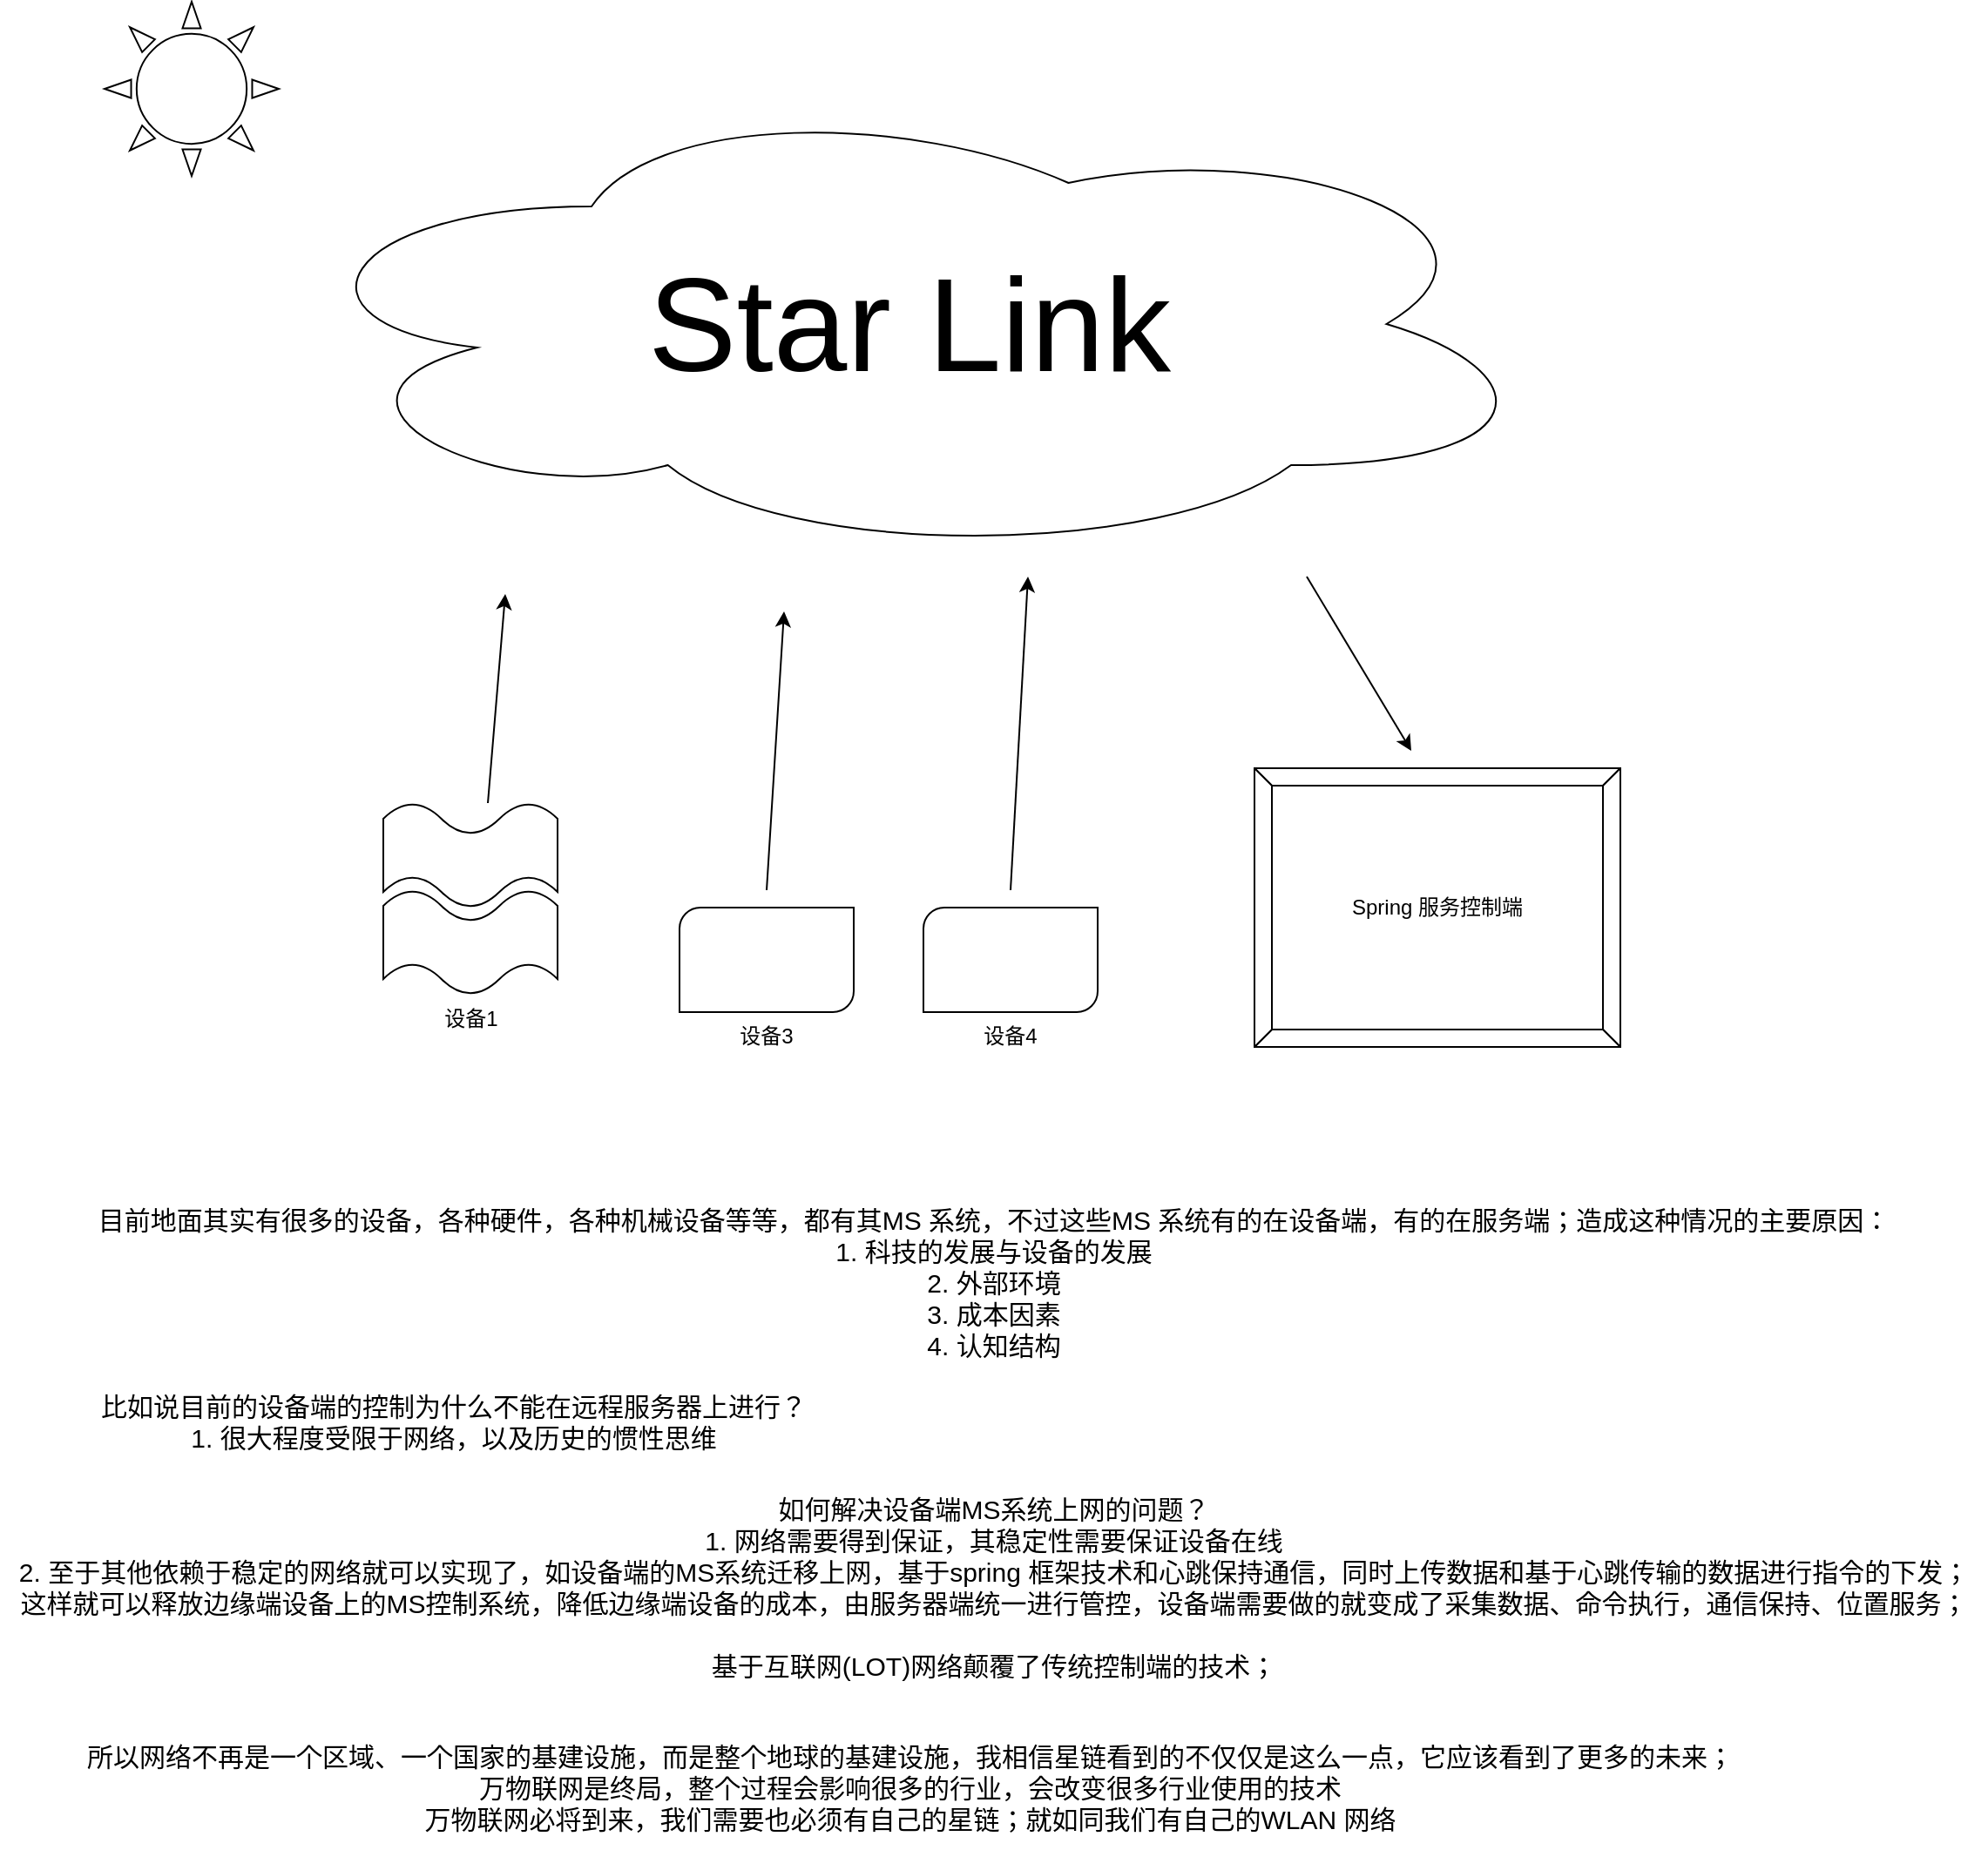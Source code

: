 <mxfile version="24.6.4" type="github">
  <diagram name="第 1 页" id="_oiRRrDQXpKoZCZsNfWV">
    <mxGraphModel dx="1877" dy="530" grid="1" gridSize="10" guides="1" tooltips="1" connect="1" arrows="1" fold="1" page="1" pageScale="1" pageWidth="827" pageHeight="1169" math="0" shadow="0">
      <root>
        <mxCell id="0" />
        <mxCell id="1" parent="0" />
        <mxCell id="ZF7Rlkpuk4chotVmWOWa-1" value="&lt;font style=&quot;font-size: 76px;&quot;&gt;Star Link&lt;/font&gt;" style="ellipse;shape=cloud;whiteSpace=wrap;html=1;" vertex="1" parent="1">
          <mxGeometry x="97" y="60" width="730" height="270" as="geometry" />
        </mxCell>
        <mxCell id="ZF7Rlkpuk4chotVmWOWa-2" value="设备2" style="verticalLabelPosition=bottom;verticalAlign=top;html=1;shape=mxgraph.basic.wave2;dy=0.3;" vertex="1" parent="1">
          <mxGeometry x="160" y="470" width="100" height="60" as="geometry" />
        </mxCell>
        <mxCell id="ZF7Rlkpuk4chotVmWOWa-4" value="设备1" style="verticalLabelPosition=bottom;verticalAlign=top;html=1;shape=mxgraph.basic.wave2;dy=0.3;" vertex="1" parent="1">
          <mxGeometry x="160" y="520" width="100" height="60" as="geometry" />
        </mxCell>
        <mxCell id="ZF7Rlkpuk4chotVmWOWa-5" value="设备3" style="verticalLabelPosition=bottom;verticalAlign=top;html=1;shape=mxgraph.basic.diag_round_rect;dx=6;whiteSpace=wrap;" vertex="1" parent="1">
          <mxGeometry x="330" y="530" width="100" height="60" as="geometry" />
        </mxCell>
        <mxCell id="ZF7Rlkpuk4chotVmWOWa-6" value="设备4" style="verticalLabelPosition=bottom;verticalAlign=top;html=1;shape=mxgraph.basic.diag_round_rect;dx=6;whiteSpace=wrap;" vertex="1" parent="1">
          <mxGeometry x="470" y="530" width="100" height="60" as="geometry" />
        </mxCell>
        <mxCell id="ZF7Rlkpuk4chotVmWOWa-7" value="" style="verticalLabelPosition=bottom;verticalAlign=top;html=1;shape=mxgraph.basic.sun" vertex="1" parent="1">
          <mxGeometry y="10" width="100" height="100" as="geometry" />
        </mxCell>
        <mxCell id="ZF7Rlkpuk4chotVmWOWa-8" value="Spring 服务控制端" style="labelPosition=center;verticalLabelPosition=middle;align=center;html=1;shape=mxgraph.basic.button;dx=10;whiteSpace=wrap;" vertex="1" parent="1">
          <mxGeometry x="660" y="450" width="210" height="160" as="geometry" />
        </mxCell>
        <mxCell id="ZF7Rlkpuk4chotVmWOWa-9" value="" style="endArrow=classic;html=1;rounded=0;" edge="1" parent="1">
          <mxGeometry width="50" height="50" relative="1" as="geometry">
            <mxPoint x="220" y="470" as="sourcePoint" />
            <mxPoint x="230" y="350" as="targetPoint" />
          </mxGeometry>
        </mxCell>
        <mxCell id="ZF7Rlkpuk4chotVmWOWa-11" value="" style="endArrow=classic;html=1;rounded=0;" edge="1" parent="1">
          <mxGeometry width="50" height="50" relative="1" as="geometry">
            <mxPoint x="380" y="520" as="sourcePoint" />
            <mxPoint x="390" y="360" as="targetPoint" />
          </mxGeometry>
        </mxCell>
        <mxCell id="ZF7Rlkpuk4chotVmWOWa-12" value="" style="endArrow=classic;html=1;rounded=0;" edge="1" parent="1">
          <mxGeometry width="50" height="50" relative="1" as="geometry">
            <mxPoint x="520" y="520" as="sourcePoint" />
            <mxPoint x="530" y="340" as="targetPoint" />
          </mxGeometry>
        </mxCell>
        <mxCell id="ZF7Rlkpuk4chotVmWOWa-13" value="" style="endArrow=classic;html=1;rounded=0;" edge="1" parent="1">
          <mxGeometry width="50" height="50" relative="1" as="geometry">
            <mxPoint x="690" y="340" as="sourcePoint" />
            <mxPoint x="750" y="440" as="targetPoint" />
          </mxGeometry>
        </mxCell>
        <mxCell id="ZF7Rlkpuk4chotVmWOWa-14" value="目前地面其实有很多的设备，各种硬件，各种机械设备等等，都有其MS 系统，不过这些MS 系统有的在设备端，有的在服务端；造成这种情况的主要原因：&lt;div style=&quot;font-size: 15px;&quot;&gt;1. 科技的发展与设备的发展&lt;br style=&quot;font-size: 15px;&quot;&gt;2. 外部环境&lt;br style=&quot;font-size: 15px;&quot;&gt;3. 成本因素&lt;br style=&quot;font-size: 15px;&quot;&gt;4. 认知结构&lt;/div&gt;" style="text;html=1;align=center;verticalAlign=middle;resizable=0;points=[];autosize=1;strokeColor=none;fillColor=none;fontSize=15;" vertex="1" parent="1">
          <mxGeometry x="-15" y="695" width="1050" height="100" as="geometry" />
        </mxCell>
        <mxCell id="ZF7Rlkpuk4chotVmWOWa-15" value="比如说目前的设备端的控制为什么不能在远程服务器上进行？&lt;div style=&quot;font-size: 15px;&quot;&gt;1. 很大程度受限于网络，以及历史的惯性思维&lt;br style=&quot;font-size: 15px;&quot;&gt;&lt;/div&gt;" style="text;html=1;align=center;verticalAlign=middle;resizable=0;points=[];autosize=1;strokeColor=none;fillColor=none;fontSize=15;" vertex="1" parent="1">
          <mxGeometry x="-15" y="800" width="430" height="50" as="geometry" />
        </mxCell>
        <mxCell id="ZF7Rlkpuk4chotVmWOWa-16" value="如何解决设备端MS系统上网的问题？&lt;br style=&quot;font-size: 15px;&quot;&gt;1. 网络需要得到保证，其稳定性需要保证设备在线&lt;br style=&quot;font-size: 15px;&quot;&gt;2. 至于其他依赖于稳定的网络就可以实现了，如设备端的MS系统迁移上网，基于spring 框架技术和心跳保持通信，同时上传数据和基于心跳传输的数据进行指令的下发；&lt;br style=&quot;font-size: 15px;&quot;&gt;这样就可以释放边缘端设备上的MS控制系统，降低边缘端设备的成本，由服务器端统一进行管控，设备端需要做的就变成了采集数据、命令执行，通信保持、位置服务；&lt;br style=&quot;font-size: 15px;&quot;&gt;&lt;br style=&quot;font-size: 15px;&quot;&gt;基于互联网(LOT)网络颠覆了传统控制端的技术；" style="text;html=1;align=center;verticalAlign=middle;resizable=0;points=[];autosize=1;strokeColor=none;fillColor=none;fontSize=15;" vertex="1" parent="1">
          <mxGeometry x="-60" y="860" width="1140" height="120" as="geometry" />
        </mxCell>
        <mxCell id="ZF7Rlkpuk4chotVmWOWa-17" value="所以网络不再是一个区域、一个国家的基建设施，而是整个地球的基建设施，我相信星链看到的不仅仅是这么一点，它应该看到了更多的未来；&lt;br style=&quot;font-size: 15px;&quot;&gt;万物联网是终局，整个过程会影响很多的行业，会改变很多行业使用的技术&lt;br style=&quot;font-size: 15px;&quot;&gt;万物联网必将到来，我们需要也必须有自己的星链；就如同我们有自己的WLAN 网络" style="text;html=1;align=center;verticalAlign=middle;resizable=0;points=[];autosize=1;strokeColor=none;fillColor=none;fontSize=15;" vertex="1" parent="1">
          <mxGeometry x="-23" y="1000" width="970" height="70" as="geometry" />
        </mxCell>
      </root>
    </mxGraphModel>
  </diagram>
</mxfile>
